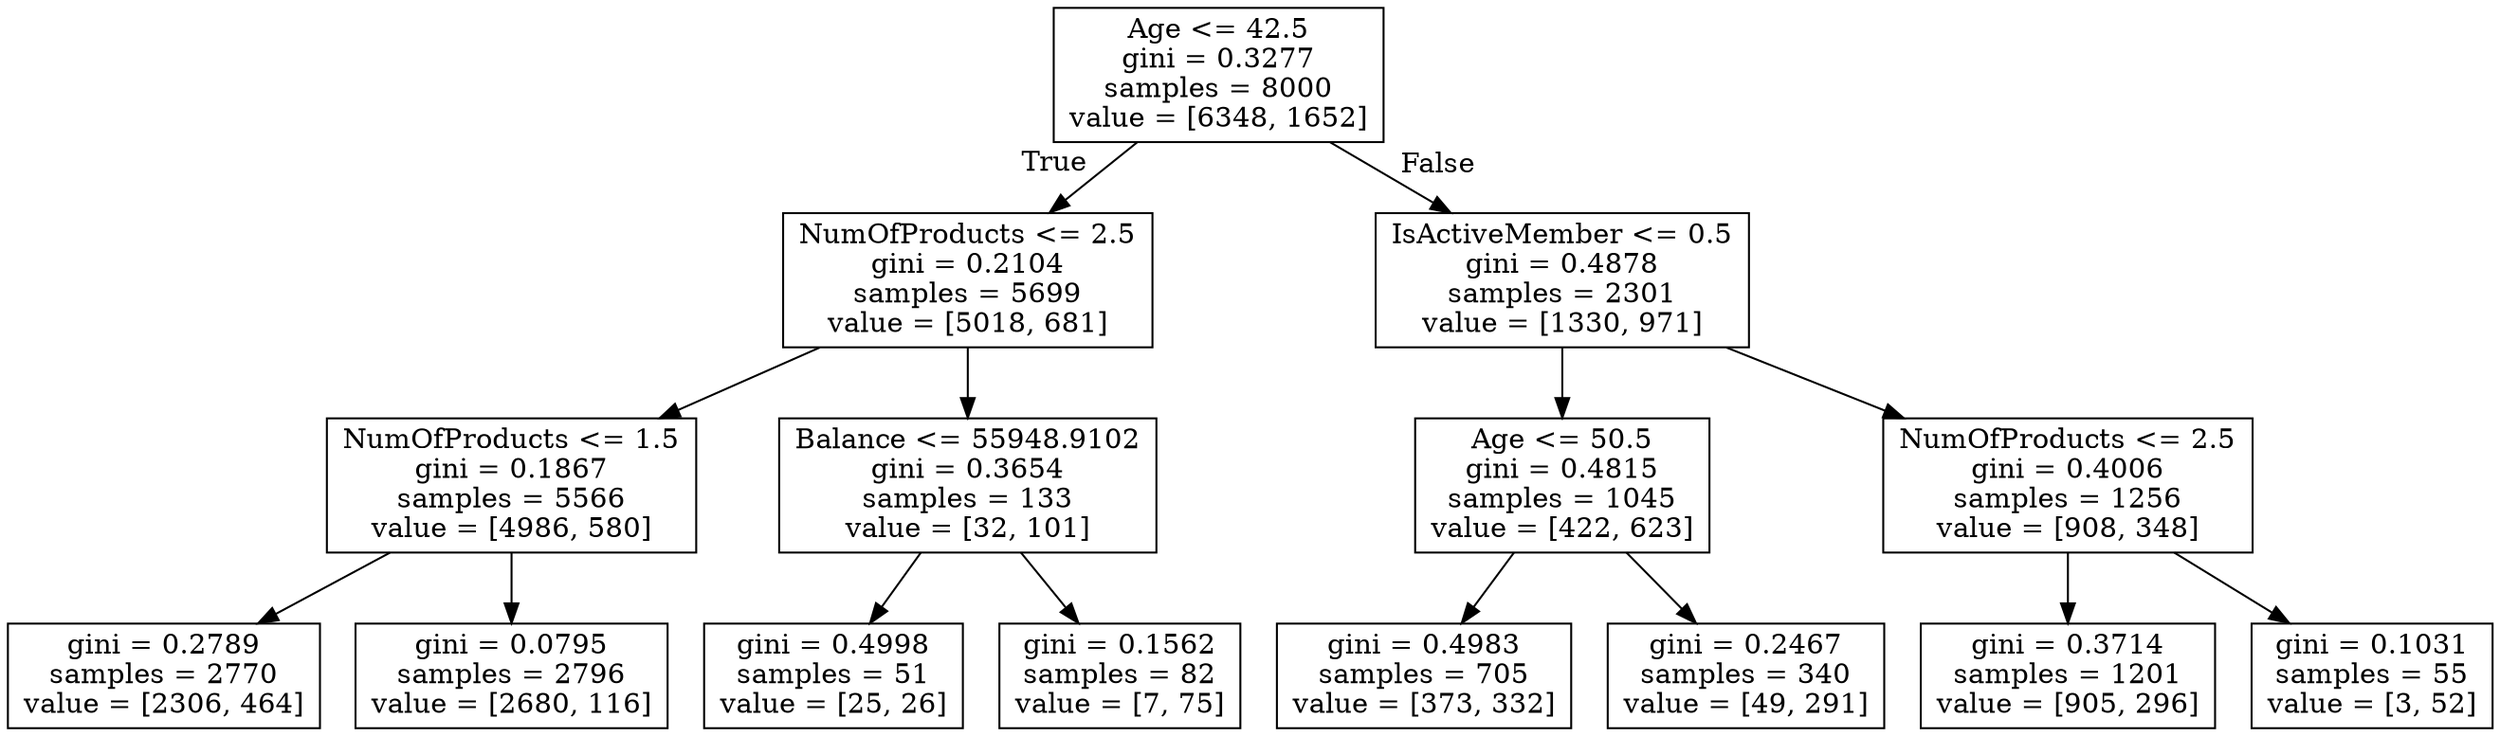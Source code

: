 digraph Tree {
node [shape=box] ;
0 [label="Age <= 42.5\ngini = 0.3277\nsamples = 8000\nvalue = [6348, 1652]"] ;
1 [label="NumOfProducts <= 2.5\ngini = 0.2104\nsamples = 5699\nvalue = [5018, 681]"] ;
0 -> 1 [labeldistance=2.5, labelangle=45, headlabel="True"] ;
2 [label="NumOfProducts <= 1.5\ngini = 0.1867\nsamples = 5566\nvalue = [4986, 580]"] ;
1 -> 2 ;
3 [label="gini = 0.2789\nsamples = 2770\nvalue = [2306, 464]"] ;
2 -> 3 ;
4 [label="gini = 0.0795\nsamples = 2796\nvalue = [2680, 116]"] ;
2 -> 4 ;
5 [label="Balance <= 55948.9102\ngini = 0.3654\nsamples = 133\nvalue = [32, 101]"] ;
1 -> 5 ;
6 [label="gini = 0.4998\nsamples = 51\nvalue = [25, 26]"] ;
5 -> 6 ;
7 [label="gini = 0.1562\nsamples = 82\nvalue = [7, 75]"] ;
5 -> 7 ;
8 [label="IsActiveMember <= 0.5\ngini = 0.4878\nsamples = 2301\nvalue = [1330, 971]"] ;
0 -> 8 [labeldistance=2.5, labelangle=-45, headlabel="False"] ;
9 [label="Age <= 50.5\ngini = 0.4815\nsamples = 1045\nvalue = [422, 623]"] ;
8 -> 9 ;
10 [label="gini = 0.4983\nsamples = 705\nvalue = [373, 332]"] ;
9 -> 10 ;
11 [label="gini = 0.2467\nsamples = 340\nvalue = [49, 291]"] ;
9 -> 11 ;
12 [label="NumOfProducts <= 2.5\ngini = 0.4006\nsamples = 1256\nvalue = [908, 348]"] ;
8 -> 12 ;
13 [label="gini = 0.3714\nsamples = 1201\nvalue = [905, 296]"] ;
12 -> 13 ;
14 [label="gini = 0.1031\nsamples = 55\nvalue = [3, 52]"] ;
12 -> 14 ;
}
